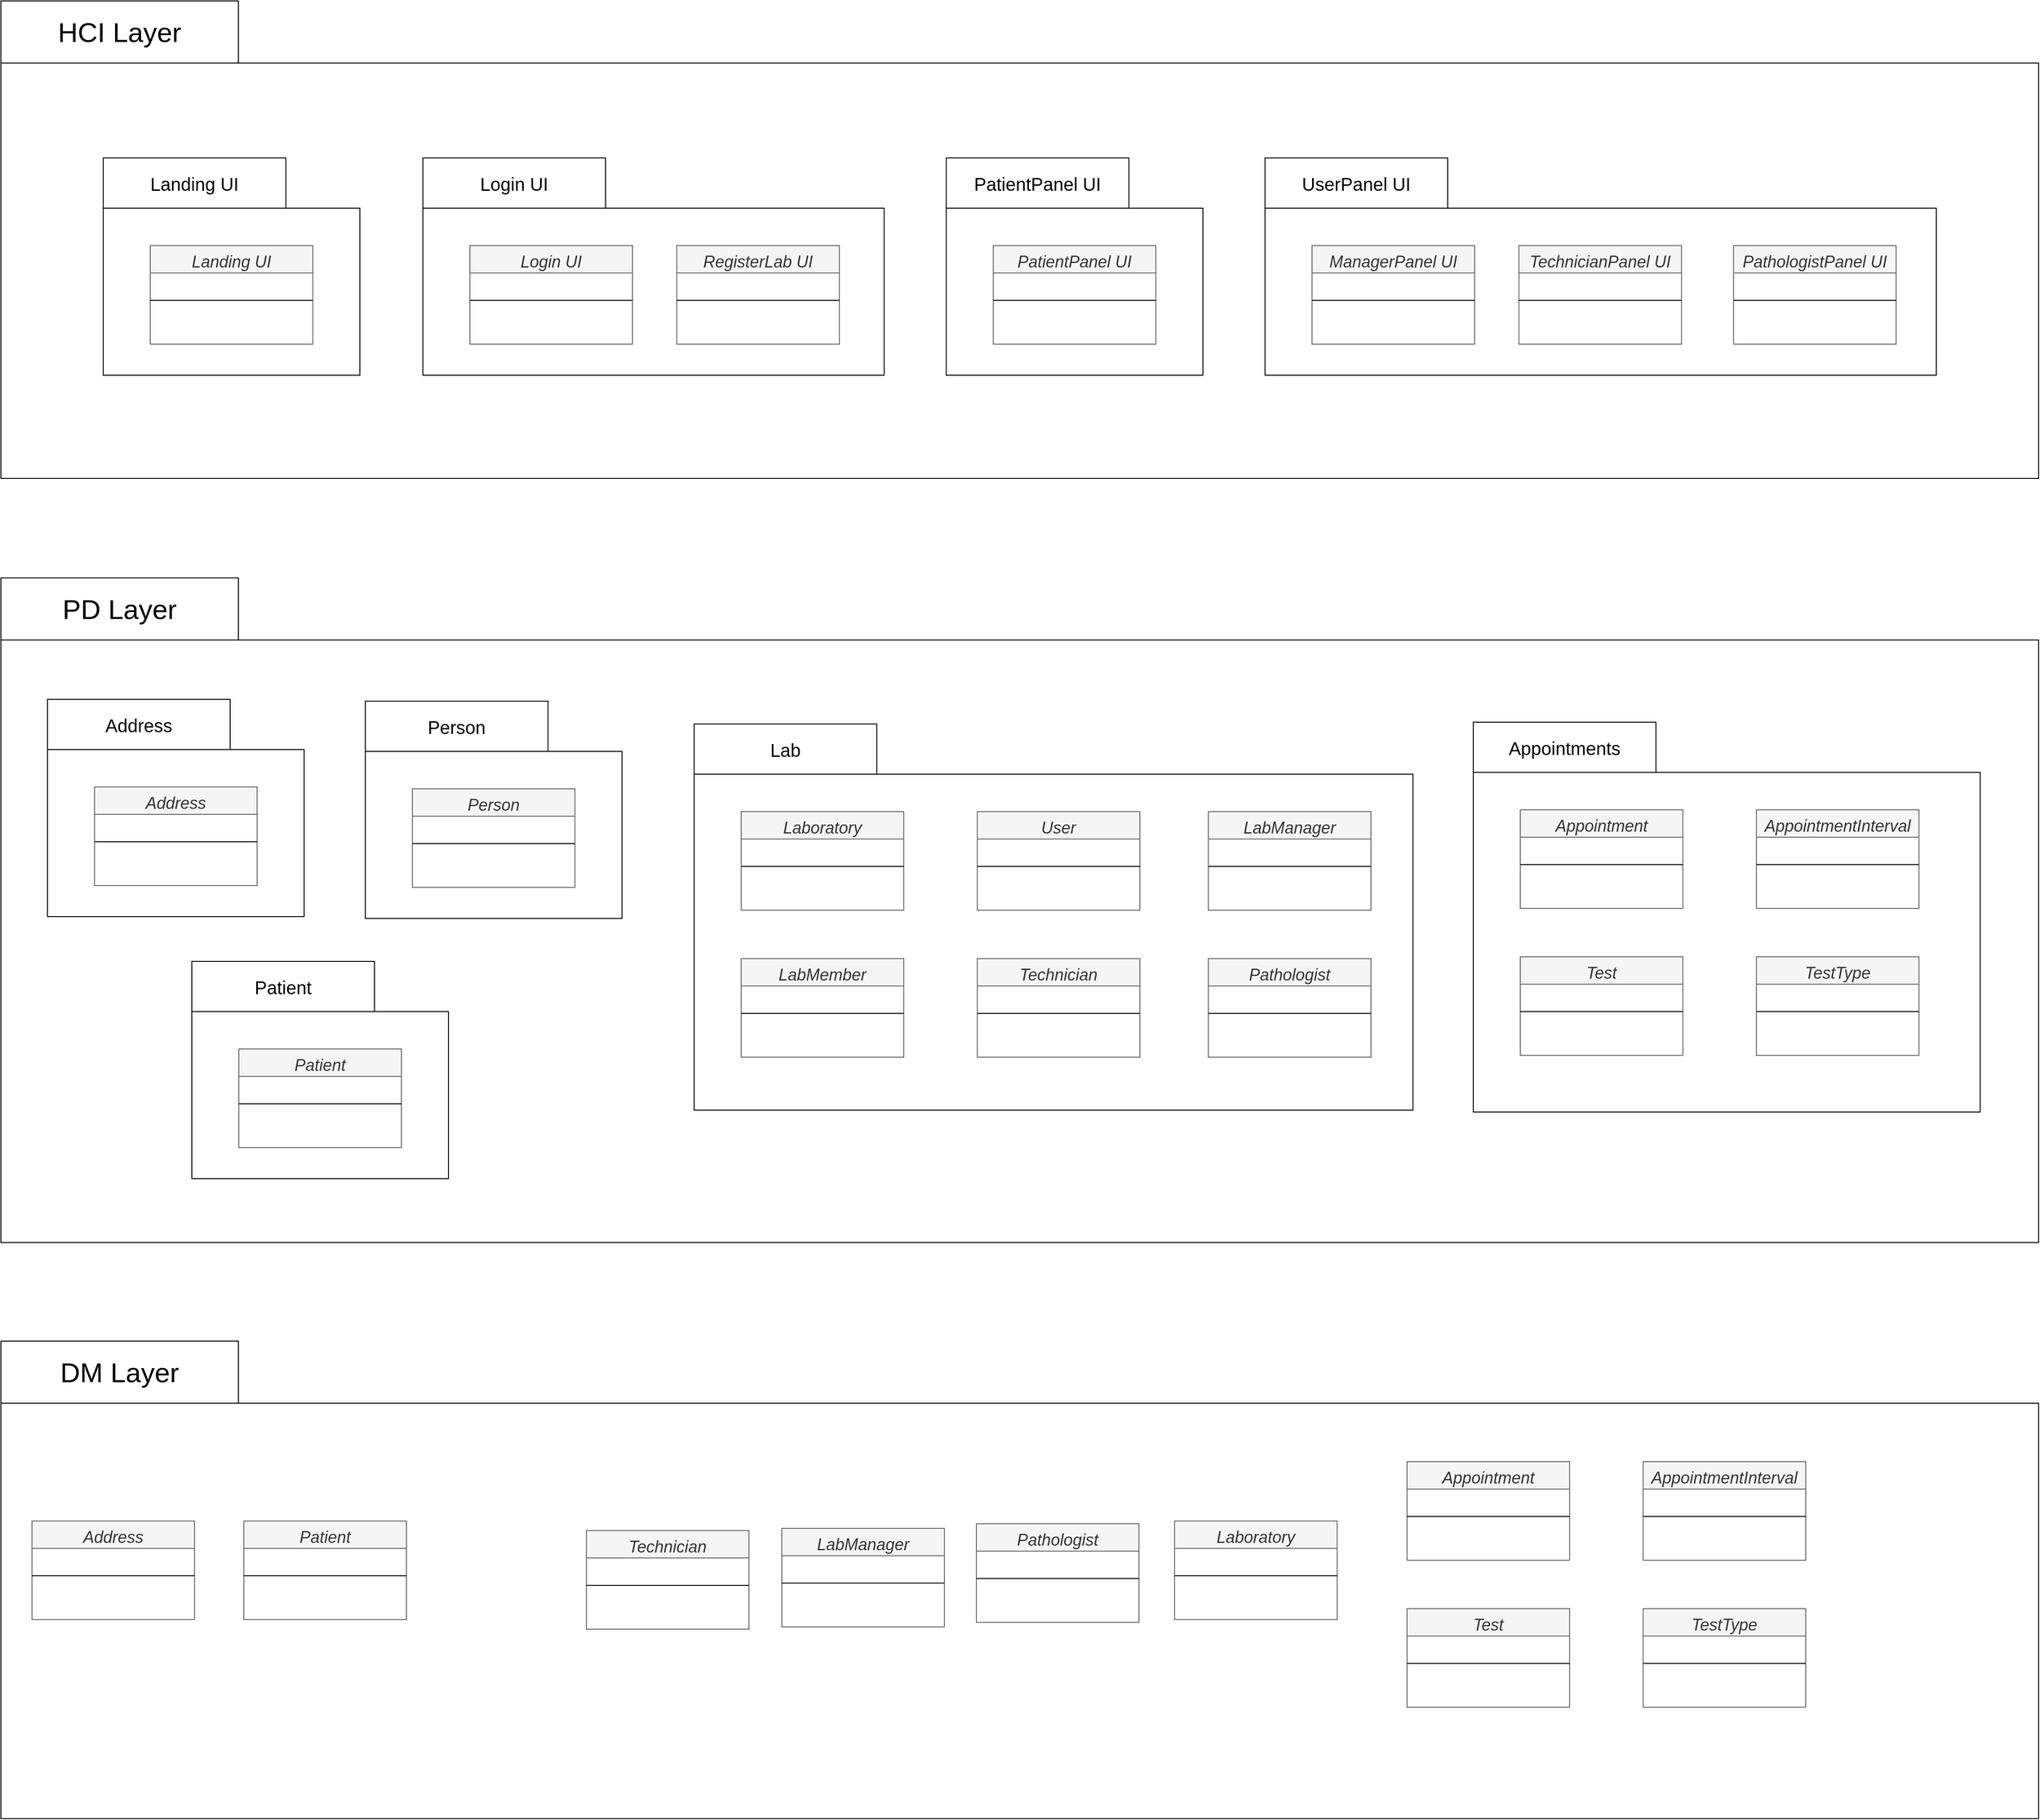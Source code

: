 <mxfile version="23.0.2" type="github">
  <diagram name="Page-1" id="wIH9s7T8dGh4hBO_BiHP">
    <mxGraphModel dx="3285" dy="2078" grid="0" gridSize="10" guides="1" tooltips="1" connect="1" arrows="1" fold="1" page="1" pageScale="1" pageWidth="2500" pageHeight="2200" math="0" shadow="0">
      <root>
        <mxCell id="0" />
        <mxCell id="1" parent="0" />
        <mxCell id="MHrxUZ-h8h2R6Ow2J2WO-1" value="&lt;font style=&quot;font-size: 30px; font-weight: normal;&quot;&gt;HCI Layer&lt;/font&gt;" style="shape=folder;fontStyle=1;tabWidth=260;tabHeight=68;tabPosition=left;html=1;boundedLbl=1;labelInHeader=1;container=1;collapsible=0;recursiveResize=0;whiteSpace=wrap;" vertex="1" parent="1">
          <mxGeometry x="135" y="77" width="2231" height="523" as="geometry" />
        </mxCell>
        <mxCell id="MHrxUZ-h8h2R6Ow2J2WO-7" value="&lt;font style=&quot;font-size: 20px; font-weight: normal;&quot;&gt;Login UI&lt;/font&gt;" style="shape=folder;fontStyle=1;tabWidth=200;tabHeight=55;tabPosition=left;html=1;boundedLbl=1;labelInHeader=1;container=1;collapsible=0;recursiveResize=0;whiteSpace=wrap;" vertex="1" parent="MHrxUZ-h8h2R6Ow2J2WO-1">
          <mxGeometry x="462" y="172" width="505" height="238" as="geometry" />
        </mxCell>
        <mxCell id="MHrxUZ-h8h2R6Ow2J2WO-8" value="Login UI" style="swimlane;fontStyle=2;align=center;verticalAlign=top;childLayout=stackLayout;horizontal=1;startSize=30;horizontalStack=0;resizeParent=1;resizeLast=0;collapsible=1;marginBottom=0;rounded=0;shadow=0;strokeWidth=1;fillColor=#f5f5f5;fontColor=#333333;strokeColor=#666666;fontSize=18;" vertex="1" parent="MHrxUZ-h8h2R6Ow2J2WO-7">
          <mxGeometry x="51.5" y="96" width="178" height="108" as="geometry">
            <mxRectangle x="230" y="140" width="160" height="26" as="alternateBounds" />
          </mxGeometry>
        </mxCell>
        <mxCell id="MHrxUZ-h8h2R6Ow2J2WO-9" value="" style="line;html=1;strokeWidth=1;align=left;verticalAlign=middle;spacingTop=-1;spacingLeft=3;spacingRight=3;rotatable=0;labelPosition=right;points=[];portConstraint=eastwest;" vertex="1" parent="MHrxUZ-h8h2R6Ow2J2WO-8">
          <mxGeometry y="30" width="178" height="60" as="geometry" />
        </mxCell>
        <mxCell id="MHrxUZ-h8h2R6Ow2J2WO-16" value="RegisterLab UI" style="swimlane;fontStyle=2;align=center;verticalAlign=top;childLayout=stackLayout;horizontal=1;startSize=30;horizontalStack=0;resizeParent=1;resizeLast=0;collapsible=1;marginBottom=0;rounded=0;shadow=0;strokeWidth=1;fillColor=#f5f5f5;fontColor=#333333;strokeColor=#666666;fontSize=18;" vertex="1" parent="MHrxUZ-h8h2R6Ow2J2WO-7">
          <mxGeometry x="278" y="96" width="178" height="108" as="geometry">
            <mxRectangle x="230" y="140" width="160" height="26" as="alternateBounds" />
          </mxGeometry>
        </mxCell>
        <mxCell id="MHrxUZ-h8h2R6Ow2J2WO-17" value="" style="line;html=1;strokeWidth=1;align=left;verticalAlign=middle;spacingTop=-1;spacingLeft=3;spacingRight=3;rotatable=0;labelPosition=right;points=[];portConstraint=eastwest;" vertex="1" parent="MHrxUZ-h8h2R6Ow2J2WO-16">
          <mxGeometry y="30" width="178" height="60" as="geometry" />
        </mxCell>
        <mxCell id="MHrxUZ-h8h2R6Ow2J2WO-10" value="&lt;font style=&quot;font-size: 20px; font-weight: normal;&quot;&gt;PatientPanel UI&lt;/font&gt;" style="shape=folder;fontStyle=1;tabWidth=200;tabHeight=55;tabPosition=left;html=1;boundedLbl=1;labelInHeader=1;container=1;collapsible=0;recursiveResize=0;whiteSpace=wrap;" vertex="1" parent="MHrxUZ-h8h2R6Ow2J2WO-1">
          <mxGeometry x="1035" y="172" width="281" height="238" as="geometry" />
        </mxCell>
        <mxCell id="MHrxUZ-h8h2R6Ow2J2WO-11" value="PatientPanel UI" style="swimlane;fontStyle=2;align=center;verticalAlign=top;childLayout=stackLayout;horizontal=1;startSize=30;horizontalStack=0;resizeParent=1;resizeLast=0;collapsible=1;marginBottom=0;rounded=0;shadow=0;strokeWidth=1;fillColor=#f5f5f5;fontColor=#333333;strokeColor=#666666;fontSize=18;" vertex="1" parent="MHrxUZ-h8h2R6Ow2J2WO-10">
          <mxGeometry x="51.5" y="96" width="178" height="108" as="geometry">
            <mxRectangle x="230" y="140" width="160" height="26" as="alternateBounds" />
          </mxGeometry>
        </mxCell>
        <mxCell id="MHrxUZ-h8h2R6Ow2J2WO-12" value="" style="line;html=1;strokeWidth=1;align=left;verticalAlign=middle;spacingTop=-1;spacingLeft=3;spacingRight=3;rotatable=0;labelPosition=right;points=[];portConstraint=eastwest;" vertex="1" parent="MHrxUZ-h8h2R6Ow2J2WO-11">
          <mxGeometry y="30" width="178" height="60" as="geometry" />
        </mxCell>
        <mxCell id="MHrxUZ-h8h2R6Ow2J2WO-13" value="&lt;font style=&quot;font-size: 20px; font-weight: normal;&quot;&gt;Landing UI&lt;/font&gt;" style="shape=folder;fontStyle=1;tabWidth=200;tabHeight=55;tabPosition=left;html=1;boundedLbl=1;labelInHeader=1;container=1;collapsible=0;recursiveResize=0;whiteSpace=wrap;" vertex="1" parent="MHrxUZ-h8h2R6Ow2J2WO-1">
          <mxGeometry x="112" y="172" width="281" height="238" as="geometry" />
        </mxCell>
        <mxCell id="MHrxUZ-h8h2R6Ow2J2WO-14" value="Landing UI" style="swimlane;fontStyle=2;align=center;verticalAlign=top;childLayout=stackLayout;horizontal=1;startSize=30;horizontalStack=0;resizeParent=1;resizeLast=0;collapsible=1;marginBottom=0;rounded=0;shadow=0;strokeWidth=1;fillColor=#f5f5f5;fontColor=#333333;strokeColor=#666666;fontSize=18;" vertex="1" parent="MHrxUZ-h8h2R6Ow2J2WO-13">
          <mxGeometry x="51.5" y="96" width="178" height="108" as="geometry">
            <mxRectangle x="230" y="140" width="160" height="26" as="alternateBounds" />
          </mxGeometry>
        </mxCell>
        <mxCell id="MHrxUZ-h8h2R6Ow2J2WO-15" value="" style="line;html=1;strokeWidth=1;align=left;verticalAlign=middle;spacingTop=-1;spacingLeft=3;spacingRight=3;rotatable=0;labelPosition=right;points=[];portConstraint=eastwest;" vertex="1" parent="MHrxUZ-h8h2R6Ow2J2WO-14">
          <mxGeometry y="30" width="178" height="60" as="geometry" />
        </mxCell>
        <mxCell id="MHrxUZ-h8h2R6Ow2J2WO-18" value="&lt;font style=&quot;font-size: 20px; font-weight: normal;&quot;&gt;UserPanel UI&lt;/font&gt;" style="shape=folder;fontStyle=1;tabWidth=200;tabHeight=55;tabPosition=left;html=1;boundedLbl=1;labelInHeader=1;container=1;collapsible=0;recursiveResize=0;whiteSpace=wrap;" vertex="1" parent="MHrxUZ-h8h2R6Ow2J2WO-1">
          <mxGeometry x="1384" y="172" width="735" height="238" as="geometry" />
        </mxCell>
        <mxCell id="MHrxUZ-h8h2R6Ow2J2WO-19" value="ManagerPanel UI" style="swimlane;fontStyle=2;align=center;verticalAlign=top;childLayout=stackLayout;horizontal=1;startSize=30;horizontalStack=0;resizeParent=1;resizeLast=0;collapsible=1;marginBottom=0;rounded=0;shadow=0;strokeWidth=1;fillColor=#f5f5f5;fontColor=#333333;strokeColor=#666666;fontSize=18;" vertex="1" parent="MHrxUZ-h8h2R6Ow2J2WO-18">
          <mxGeometry x="51.5" y="96" width="178" height="108" as="geometry">
            <mxRectangle x="230" y="140" width="160" height="26" as="alternateBounds" />
          </mxGeometry>
        </mxCell>
        <mxCell id="MHrxUZ-h8h2R6Ow2J2WO-20" value="" style="line;html=1;strokeWidth=1;align=left;verticalAlign=middle;spacingTop=-1;spacingLeft=3;spacingRight=3;rotatable=0;labelPosition=right;points=[];portConstraint=eastwest;" vertex="1" parent="MHrxUZ-h8h2R6Ow2J2WO-19">
          <mxGeometry y="30" width="178" height="60" as="geometry" />
        </mxCell>
        <mxCell id="MHrxUZ-h8h2R6Ow2J2WO-21" value="TechnicianPanel UI" style="swimlane;fontStyle=2;align=center;verticalAlign=top;childLayout=stackLayout;horizontal=1;startSize=30;horizontalStack=0;resizeParent=1;resizeLast=0;collapsible=1;marginBottom=0;rounded=0;shadow=0;strokeWidth=1;fillColor=#f5f5f5;fontColor=#333333;strokeColor=#666666;fontSize=18;" vertex="1" parent="MHrxUZ-h8h2R6Ow2J2WO-18">
          <mxGeometry x="278" y="96" width="178" height="108" as="geometry">
            <mxRectangle x="230" y="140" width="160" height="26" as="alternateBounds" />
          </mxGeometry>
        </mxCell>
        <mxCell id="MHrxUZ-h8h2R6Ow2J2WO-22" value="" style="line;html=1;strokeWidth=1;align=left;verticalAlign=middle;spacingTop=-1;spacingLeft=3;spacingRight=3;rotatable=0;labelPosition=right;points=[];portConstraint=eastwest;" vertex="1" parent="MHrxUZ-h8h2R6Ow2J2WO-21">
          <mxGeometry y="30" width="178" height="60" as="geometry" />
        </mxCell>
        <mxCell id="MHrxUZ-h8h2R6Ow2J2WO-23" value="PathologistPanel UI" style="swimlane;fontStyle=2;align=center;verticalAlign=top;childLayout=stackLayout;horizontal=1;startSize=30;horizontalStack=0;resizeParent=1;resizeLast=0;collapsible=1;marginBottom=0;rounded=0;shadow=0;strokeWidth=1;fillColor=#f5f5f5;fontColor=#333333;strokeColor=#666666;fontSize=18;" vertex="1" parent="MHrxUZ-h8h2R6Ow2J2WO-18">
          <mxGeometry x="513" y="96" width="178" height="108" as="geometry">
            <mxRectangle x="230" y="140" width="160" height="26" as="alternateBounds" />
          </mxGeometry>
        </mxCell>
        <mxCell id="MHrxUZ-h8h2R6Ow2J2WO-24" value="" style="line;html=1;strokeWidth=1;align=left;verticalAlign=middle;spacingTop=-1;spacingLeft=3;spacingRight=3;rotatable=0;labelPosition=right;points=[];portConstraint=eastwest;" vertex="1" parent="MHrxUZ-h8h2R6Ow2J2WO-23">
          <mxGeometry y="30" width="178" height="60" as="geometry" />
        </mxCell>
        <mxCell id="BsBTpEDuHhooEc4nyUK5-25" value="&lt;font style=&quot;font-size: 30px; font-weight: normal;&quot;&gt;PD Layer&lt;/font&gt;" style="shape=folder;fontStyle=1;tabWidth=260;tabHeight=68;tabPosition=left;html=1;boundedLbl=1;labelInHeader=1;container=1;collapsible=0;recursiveResize=0;whiteSpace=wrap;" vertex="1" parent="1">
          <mxGeometry x="135" y="709" width="2231" height="728" as="geometry" />
        </mxCell>
        <mxCell id="BsBTpEDuHhooEc4nyUK5-31" value="&lt;font style=&quot;font-size: 20px; font-weight: normal;&quot;&gt;Patient&lt;/font&gt;" style="shape=folder;fontStyle=1;tabWidth=200;tabHeight=55;tabPosition=left;html=1;boundedLbl=1;labelInHeader=1;container=1;collapsible=0;recursiveResize=0;whiteSpace=wrap;" vertex="1" parent="BsBTpEDuHhooEc4nyUK5-25">
          <mxGeometry x="209" y="420" width="281" height="238" as="geometry" />
        </mxCell>
        <mxCell id="BsBTpEDuHhooEc4nyUK5-32" value="Patient" style="swimlane;fontStyle=2;align=center;verticalAlign=top;childLayout=stackLayout;horizontal=1;startSize=30;horizontalStack=0;resizeParent=1;resizeLast=0;collapsible=1;marginBottom=0;rounded=0;shadow=0;strokeWidth=1;fillColor=#f5f5f5;fontColor=#333333;strokeColor=#666666;fontSize=18;" vertex="1" parent="BsBTpEDuHhooEc4nyUK5-31">
          <mxGeometry x="51.5" y="96" width="178" height="108" as="geometry">
            <mxRectangle x="230" y="140" width="160" height="26" as="alternateBounds" />
          </mxGeometry>
        </mxCell>
        <mxCell id="BsBTpEDuHhooEc4nyUK5-33" value="" style="line;html=1;strokeWidth=1;align=left;verticalAlign=middle;spacingTop=-1;spacingLeft=3;spacingRight=3;rotatable=0;labelPosition=right;points=[];portConstraint=eastwest;" vertex="1" parent="BsBTpEDuHhooEc4nyUK5-32">
          <mxGeometry y="30" width="178" height="60" as="geometry" />
        </mxCell>
        <mxCell id="BsBTpEDuHhooEc4nyUK5-34" value="&lt;font style=&quot;font-size: 20px; font-weight: normal;&quot;&gt;Address&lt;/font&gt;" style="shape=folder;fontStyle=1;tabWidth=200;tabHeight=55;tabPosition=left;html=1;boundedLbl=1;labelInHeader=1;container=1;collapsible=0;recursiveResize=0;whiteSpace=wrap;" vertex="1" parent="BsBTpEDuHhooEc4nyUK5-25">
          <mxGeometry x="51" y="133" width="281" height="238" as="geometry" />
        </mxCell>
        <mxCell id="BsBTpEDuHhooEc4nyUK5-35" value="Address" style="swimlane;fontStyle=2;align=center;verticalAlign=top;childLayout=stackLayout;horizontal=1;startSize=30;horizontalStack=0;resizeParent=1;resizeLast=0;collapsible=1;marginBottom=0;rounded=0;shadow=0;strokeWidth=1;fillColor=#f5f5f5;fontColor=#333333;strokeColor=#666666;fontSize=18;" vertex="1" parent="BsBTpEDuHhooEc4nyUK5-34">
          <mxGeometry x="51.5" y="96" width="178" height="108" as="geometry">
            <mxRectangle x="230" y="140" width="160" height="26" as="alternateBounds" />
          </mxGeometry>
        </mxCell>
        <mxCell id="BsBTpEDuHhooEc4nyUK5-36" value="" style="line;html=1;strokeWidth=1;align=left;verticalAlign=middle;spacingTop=-1;spacingLeft=3;spacingRight=3;rotatable=0;labelPosition=right;points=[];portConstraint=eastwest;" vertex="1" parent="BsBTpEDuHhooEc4nyUK5-35">
          <mxGeometry y="30" width="178" height="60" as="geometry" />
        </mxCell>
        <mxCell id="BsBTpEDuHhooEc4nyUK5-37" value="&lt;font style=&quot;font-size: 20px; font-weight: normal;&quot;&gt;Appointments&lt;/font&gt;" style="shape=folder;fontStyle=1;tabWidth=200;tabHeight=55;tabPosition=left;html=1;boundedLbl=1;labelInHeader=1;container=1;collapsible=0;recursiveResize=0;whiteSpace=wrap;" vertex="1" parent="BsBTpEDuHhooEc4nyUK5-25">
          <mxGeometry x="1612" y="158" width="555" height="427" as="geometry" />
        </mxCell>
        <mxCell id="BsBTpEDuHhooEc4nyUK5-38" value="Appointment" style="swimlane;fontStyle=2;align=center;verticalAlign=top;childLayout=stackLayout;horizontal=1;startSize=30;horizontalStack=0;resizeParent=1;resizeLast=0;collapsible=1;marginBottom=0;rounded=0;shadow=0;strokeWidth=1;fillColor=#f5f5f5;fontColor=#333333;strokeColor=#666666;fontSize=18;" vertex="1" parent="BsBTpEDuHhooEc4nyUK5-37">
          <mxGeometry x="51.5" y="96" width="178" height="108" as="geometry">
            <mxRectangle x="230" y="140" width="160" height="26" as="alternateBounds" />
          </mxGeometry>
        </mxCell>
        <mxCell id="BsBTpEDuHhooEc4nyUK5-39" value="" style="line;html=1;strokeWidth=1;align=left;verticalAlign=middle;spacingTop=-1;spacingLeft=3;spacingRight=3;rotatable=0;labelPosition=right;points=[];portConstraint=eastwest;" vertex="1" parent="BsBTpEDuHhooEc4nyUK5-38">
          <mxGeometry y="30" width="178" height="60" as="geometry" />
        </mxCell>
        <mxCell id="BsBTpEDuHhooEc4nyUK5-40" value="AppointmentInterval" style="swimlane;fontStyle=2;align=center;verticalAlign=top;childLayout=stackLayout;horizontal=1;startSize=30;horizontalStack=0;resizeParent=1;resizeLast=0;collapsible=1;marginBottom=0;rounded=0;shadow=0;strokeWidth=1;fillColor=#f5f5f5;fontColor=#333333;strokeColor=#666666;fontSize=18;" vertex="1" parent="BsBTpEDuHhooEc4nyUK5-37">
          <mxGeometry x="310" y="96" width="178" height="108" as="geometry">
            <mxRectangle x="230" y="140" width="160" height="26" as="alternateBounds" />
          </mxGeometry>
        </mxCell>
        <mxCell id="BsBTpEDuHhooEc4nyUK5-41" value="" style="line;html=1;strokeWidth=1;align=left;verticalAlign=middle;spacingTop=-1;spacingLeft=3;spacingRight=3;rotatable=0;labelPosition=right;points=[];portConstraint=eastwest;" vertex="1" parent="BsBTpEDuHhooEc4nyUK5-40">
          <mxGeometry y="30" width="178" height="60" as="geometry" />
        </mxCell>
        <mxCell id="BsBTpEDuHhooEc4nyUK5-48" value="Test" style="swimlane;fontStyle=2;align=center;verticalAlign=top;childLayout=stackLayout;horizontal=1;startSize=30;horizontalStack=0;resizeParent=1;resizeLast=0;collapsible=1;marginBottom=0;rounded=0;shadow=0;strokeWidth=1;fillColor=#f5f5f5;fontColor=#333333;strokeColor=#666666;fontSize=18;" vertex="1" parent="BsBTpEDuHhooEc4nyUK5-37">
          <mxGeometry x="51.5" y="257" width="178" height="108" as="geometry">
            <mxRectangle x="230" y="140" width="160" height="26" as="alternateBounds" />
          </mxGeometry>
        </mxCell>
        <mxCell id="BsBTpEDuHhooEc4nyUK5-49" value="" style="line;html=1;strokeWidth=1;align=left;verticalAlign=middle;spacingTop=-1;spacingLeft=3;spacingRight=3;rotatable=0;labelPosition=right;points=[];portConstraint=eastwest;" vertex="1" parent="BsBTpEDuHhooEc4nyUK5-48">
          <mxGeometry y="30" width="178" height="60" as="geometry" />
        </mxCell>
        <mxCell id="BsBTpEDuHhooEc4nyUK5-50" value="TestType" style="swimlane;fontStyle=2;align=center;verticalAlign=top;childLayout=stackLayout;horizontal=1;startSize=30;horizontalStack=0;resizeParent=1;resizeLast=0;collapsible=1;marginBottom=0;rounded=0;shadow=0;strokeWidth=1;fillColor=#f5f5f5;fontColor=#333333;strokeColor=#666666;fontSize=18;" vertex="1" parent="BsBTpEDuHhooEc4nyUK5-37">
          <mxGeometry x="310" y="257" width="178" height="108" as="geometry">
            <mxRectangle x="230" y="140" width="160" height="26" as="alternateBounds" />
          </mxGeometry>
        </mxCell>
        <mxCell id="BsBTpEDuHhooEc4nyUK5-51" value="" style="line;html=1;strokeWidth=1;align=left;verticalAlign=middle;spacingTop=-1;spacingLeft=3;spacingRight=3;rotatable=0;labelPosition=right;points=[];portConstraint=eastwest;" vertex="1" parent="BsBTpEDuHhooEc4nyUK5-50">
          <mxGeometry y="30" width="178" height="60" as="geometry" />
        </mxCell>
        <mxCell id="BsBTpEDuHhooEc4nyUK5-52" value="&lt;font style=&quot;font-size: 20px; font-weight: normal;&quot;&gt;Person&lt;/font&gt;" style="shape=folder;fontStyle=1;tabWidth=200;tabHeight=55;tabPosition=left;html=1;boundedLbl=1;labelInHeader=1;container=1;collapsible=0;recursiveResize=0;whiteSpace=wrap;" vertex="1" parent="BsBTpEDuHhooEc4nyUK5-25">
          <mxGeometry x="399" y="135" width="281" height="238" as="geometry" />
        </mxCell>
        <mxCell id="BsBTpEDuHhooEc4nyUK5-53" value="Person" style="swimlane;fontStyle=2;align=center;verticalAlign=top;childLayout=stackLayout;horizontal=1;startSize=30;horizontalStack=0;resizeParent=1;resizeLast=0;collapsible=1;marginBottom=0;rounded=0;shadow=0;strokeWidth=1;fillColor=#f5f5f5;fontColor=#333333;strokeColor=#666666;fontSize=18;" vertex="1" parent="BsBTpEDuHhooEc4nyUK5-52">
          <mxGeometry x="51.5" y="96" width="178" height="108" as="geometry">
            <mxRectangle x="230" y="140" width="160" height="26" as="alternateBounds" />
          </mxGeometry>
        </mxCell>
        <mxCell id="BsBTpEDuHhooEc4nyUK5-54" value="" style="line;html=1;strokeWidth=1;align=left;verticalAlign=middle;spacingTop=-1;spacingLeft=3;spacingRight=3;rotatable=0;labelPosition=right;points=[];portConstraint=eastwest;" vertex="1" parent="BsBTpEDuHhooEc4nyUK5-53">
          <mxGeometry y="30" width="178" height="60" as="geometry" />
        </mxCell>
        <mxCell id="BsBTpEDuHhooEc4nyUK5-55" value="&lt;font style=&quot;font-size: 20px; font-weight: normal;&quot;&gt;Lab&lt;/font&gt;" style="shape=folder;fontStyle=1;tabWidth=200;tabHeight=55;tabPosition=left;html=1;boundedLbl=1;labelInHeader=1;container=1;collapsible=0;recursiveResize=0;whiteSpace=wrap;" vertex="1" parent="BsBTpEDuHhooEc4nyUK5-25">
          <mxGeometry x="759" y="160" width="787" height="423" as="geometry" />
        </mxCell>
        <mxCell id="BsBTpEDuHhooEc4nyUK5-56" value="Laboratory" style="swimlane;fontStyle=2;align=center;verticalAlign=top;childLayout=stackLayout;horizontal=1;startSize=30;horizontalStack=0;resizeParent=1;resizeLast=0;collapsible=1;marginBottom=0;rounded=0;shadow=0;strokeWidth=1;fillColor=#f5f5f5;fontColor=#333333;strokeColor=#666666;fontSize=18;" vertex="1" parent="BsBTpEDuHhooEc4nyUK5-55">
          <mxGeometry x="51.5" y="96" width="178" height="108" as="geometry">
            <mxRectangle x="230" y="140" width="160" height="26" as="alternateBounds" />
          </mxGeometry>
        </mxCell>
        <mxCell id="BsBTpEDuHhooEc4nyUK5-57" value="" style="line;html=1;strokeWidth=1;align=left;verticalAlign=middle;spacingTop=-1;spacingLeft=3;spacingRight=3;rotatable=0;labelPosition=right;points=[];portConstraint=eastwest;" vertex="1" parent="BsBTpEDuHhooEc4nyUK5-56">
          <mxGeometry y="30" width="178" height="60" as="geometry" />
        </mxCell>
        <mxCell id="BsBTpEDuHhooEc4nyUK5-58" value="User" style="swimlane;fontStyle=2;align=center;verticalAlign=top;childLayout=stackLayout;horizontal=1;startSize=30;horizontalStack=0;resizeParent=1;resizeLast=0;collapsible=1;marginBottom=0;rounded=0;shadow=0;strokeWidth=1;fillColor=#f5f5f5;fontColor=#333333;strokeColor=#666666;fontSize=18;" vertex="1" parent="BsBTpEDuHhooEc4nyUK5-55">
          <mxGeometry x="310" y="96" width="178" height="108" as="geometry">
            <mxRectangle x="230" y="140" width="160" height="26" as="alternateBounds" />
          </mxGeometry>
        </mxCell>
        <mxCell id="BsBTpEDuHhooEc4nyUK5-59" value="" style="line;html=1;strokeWidth=1;align=left;verticalAlign=middle;spacingTop=-1;spacingLeft=3;spacingRight=3;rotatable=0;labelPosition=right;points=[];portConstraint=eastwest;" vertex="1" parent="BsBTpEDuHhooEc4nyUK5-58">
          <mxGeometry y="30" width="178" height="60" as="geometry" />
        </mxCell>
        <mxCell id="BsBTpEDuHhooEc4nyUK5-60" value="LabMember" style="swimlane;fontStyle=2;align=center;verticalAlign=top;childLayout=stackLayout;horizontal=1;startSize=30;horizontalStack=0;resizeParent=1;resizeLast=0;collapsible=1;marginBottom=0;rounded=0;shadow=0;strokeWidth=1;fillColor=#f5f5f5;fontColor=#333333;strokeColor=#666666;fontSize=18;" vertex="1" parent="BsBTpEDuHhooEc4nyUK5-55">
          <mxGeometry x="51.5" y="257" width="178" height="108" as="geometry">
            <mxRectangle x="230" y="140" width="160" height="26" as="alternateBounds" />
          </mxGeometry>
        </mxCell>
        <mxCell id="BsBTpEDuHhooEc4nyUK5-61" value="" style="line;html=1;strokeWidth=1;align=left;verticalAlign=middle;spacingTop=-1;spacingLeft=3;spacingRight=3;rotatable=0;labelPosition=right;points=[];portConstraint=eastwest;" vertex="1" parent="BsBTpEDuHhooEc4nyUK5-60">
          <mxGeometry y="30" width="178" height="60" as="geometry" />
        </mxCell>
        <mxCell id="BsBTpEDuHhooEc4nyUK5-62" value="Technician" style="swimlane;fontStyle=2;align=center;verticalAlign=top;childLayout=stackLayout;horizontal=1;startSize=30;horizontalStack=0;resizeParent=1;resizeLast=0;collapsible=1;marginBottom=0;rounded=0;shadow=0;strokeWidth=1;fillColor=#f5f5f5;fontColor=#333333;strokeColor=#666666;fontSize=18;" vertex="1" parent="BsBTpEDuHhooEc4nyUK5-55">
          <mxGeometry x="310" y="257" width="178" height="108" as="geometry">
            <mxRectangle x="230" y="140" width="160" height="26" as="alternateBounds" />
          </mxGeometry>
        </mxCell>
        <mxCell id="BsBTpEDuHhooEc4nyUK5-63" value="" style="line;html=1;strokeWidth=1;align=left;verticalAlign=middle;spacingTop=-1;spacingLeft=3;spacingRight=3;rotatable=0;labelPosition=right;points=[];portConstraint=eastwest;" vertex="1" parent="BsBTpEDuHhooEc4nyUK5-62">
          <mxGeometry y="30" width="178" height="60" as="geometry" />
        </mxCell>
        <mxCell id="BsBTpEDuHhooEc4nyUK5-64" value="LabManager" style="swimlane;fontStyle=2;align=center;verticalAlign=top;childLayout=stackLayout;horizontal=1;startSize=30;horizontalStack=0;resizeParent=1;resizeLast=0;collapsible=1;marginBottom=0;rounded=0;shadow=0;strokeWidth=1;fillColor=#f5f5f5;fontColor=#333333;strokeColor=#666666;fontSize=18;" vertex="1" parent="BsBTpEDuHhooEc4nyUK5-55">
          <mxGeometry x="563" y="96" width="178" height="108" as="geometry">
            <mxRectangle x="230" y="140" width="160" height="26" as="alternateBounds" />
          </mxGeometry>
        </mxCell>
        <mxCell id="BsBTpEDuHhooEc4nyUK5-65" value="" style="line;html=1;strokeWidth=1;align=left;verticalAlign=middle;spacingTop=-1;spacingLeft=3;spacingRight=3;rotatable=0;labelPosition=right;points=[];portConstraint=eastwest;" vertex="1" parent="BsBTpEDuHhooEc4nyUK5-64">
          <mxGeometry y="30" width="178" height="60" as="geometry" />
        </mxCell>
        <mxCell id="BsBTpEDuHhooEc4nyUK5-66" value="Pathologist" style="swimlane;fontStyle=2;align=center;verticalAlign=top;childLayout=stackLayout;horizontal=1;startSize=30;horizontalStack=0;resizeParent=1;resizeLast=0;collapsible=1;marginBottom=0;rounded=0;shadow=0;strokeWidth=1;fillColor=#f5f5f5;fontColor=#333333;strokeColor=#666666;fontSize=18;" vertex="1" parent="BsBTpEDuHhooEc4nyUK5-55">
          <mxGeometry x="563" y="257" width="178" height="108" as="geometry">
            <mxRectangle x="230" y="140" width="160" height="26" as="alternateBounds" />
          </mxGeometry>
        </mxCell>
        <mxCell id="BsBTpEDuHhooEc4nyUK5-67" value="" style="line;html=1;strokeWidth=1;align=left;verticalAlign=middle;spacingTop=-1;spacingLeft=3;spacingRight=3;rotatable=0;labelPosition=right;points=[];portConstraint=eastwest;" vertex="1" parent="BsBTpEDuHhooEc4nyUK5-66">
          <mxGeometry y="30" width="178" height="60" as="geometry" />
        </mxCell>
        <mxCell id="AqmRdgTgPigFePDHz0Uh-1" value="&lt;font style=&quot;font-size: 30px; font-weight: normal;&quot;&gt;DM Layer&lt;/font&gt;" style="shape=folder;fontStyle=1;tabWidth=260;tabHeight=68;tabPosition=left;html=1;boundedLbl=1;labelInHeader=1;container=1;collapsible=0;recursiveResize=0;whiteSpace=wrap;" vertex="1" parent="1">
          <mxGeometry x="135" y="1545" width="2231" height="523" as="geometry" />
        </mxCell>
        <mxCell id="v_ib7AoCrN3aufJ-A9O3-29" value="Appointment" style="swimlane;fontStyle=2;align=center;verticalAlign=top;childLayout=stackLayout;horizontal=1;startSize=30;horizontalStack=0;resizeParent=1;resizeLast=0;collapsible=1;marginBottom=0;rounded=0;shadow=0;strokeWidth=1;fillColor=#f5f5f5;fontColor=#333333;strokeColor=#666666;fontSize=18;" vertex="1" parent="AqmRdgTgPigFePDHz0Uh-1">
          <mxGeometry x="1539.5" y="132" width="178" height="108" as="geometry">
            <mxRectangle x="230" y="140" width="160" height="26" as="alternateBounds" />
          </mxGeometry>
        </mxCell>
        <mxCell id="v_ib7AoCrN3aufJ-A9O3-30" value="" style="line;html=1;strokeWidth=1;align=left;verticalAlign=middle;spacingTop=-1;spacingLeft=3;spacingRight=3;rotatable=0;labelPosition=right;points=[];portConstraint=eastwest;" vertex="1" parent="v_ib7AoCrN3aufJ-A9O3-29">
          <mxGeometry y="30" width="178" height="60" as="geometry" />
        </mxCell>
        <mxCell id="v_ib7AoCrN3aufJ-A9O3-31" value="AppointmentInterval" style="swimlane;fontStyle=2;align=center;verticalAlign=top;childLayout=stackLayout;horizontal=1;startSize=30;horizontalStack=0;resizeParent=1;resizeLast=0;collapsible=1;marginBottom=0;rounded=0;shadow=0;strokeWidth=1;fillColor=#f5f5f5;fontColor=#333333;strokeColor=#666666;fontSize=18;" vertex="1" parent="AqmRdgTgPigFePDHz0Uh-1">
          <mxGeometry x="1798" y="132" width="178" height="108" as="geometry">
            <mxRectangle x="230" y="140" width="160" height="26" as="alternateBounds" />
          </mxGeometry>
        </mxCell>
        <mxCell id="v_ib7AoCrN3aufJ-A9O3-32" value="" style="line;html=1;strokeWidth=1;align=left;verticalAlign=middle;spacingTop=-1;spacingLeft=3;spacingRight=3;rotatable=0;labelPosition=right;points=[];portConstraint=eastwest;" vertex="1" parent="v_ib7AoCrN3aufJ-A9O3-31">
          <mxGeometry y="30" width="178" height="60" as="geometry" />
        </mxCell>
        <mxCell id="v_ib7AoCrN3aufJ-A9O3-33" value="Test" style="swimlane;fontStyle=2;align=center;verticalAlign=top;childLayout=stackLayout;horizontal=1;startSize=30;horizontalStack=0;resizeParent=1;resizeLast=0;collapsible=1;marginBottom=0;rounded=0;shadow=0;strokeWidth=1;fillColor=#f5f5f5;fontColor=#333333;strokeColor=#666666;fontSize=18;" vertex="1" parent="AqmRdgTgPigFePDHz0Uh-1">
          <mxGeometry x="1539.5" y="293" width="178" height="108" as="geometry">
            <mxRectangle x="230" y="140" width="160" height="26" as="alternateBounds" />
          </mxGeometry>
        </mxCell>
        <mxCell id="v_ib7AoCrN3aufJ-A9O3-34" value="" style="line;html=1;strokeWidth=1;align=left;verticalAlign=middle;spacingTop=-1;spacingLeft=3;spacingRight=3;rotatable=0;labelPosition=right;points=[];portConstraint=eastwest;" vertex="1" parent="v_ib7AoCrN3aufJ-A9O3-33">
          <mxGeometry y="30" width="178" height="60" as="geometry" />
        </mxCell>
        <mxCell id="v_ib7AoCrN3aufJ-A9O3-35" value="TestType" style="swimlane;fontStyle=2;align=center;verticalAlign=top;childLayout=stackLayout;horizontal=1;startSize=30;horizontalStack=0;resizeParent=1;resizeLast=0;collapsible=1;marginBottom=0;rounded=0;shadow=0;strokeWidth=1;fillColor=#f5f5f5;fontColor=#333333;strokeColor=#666666;fontSize=18;" vertex="1" parent="AqmRdgTgPigFePDHz0Uh-1">
          <mxGeometry x="1798" y="293" width="178" height="108" as="geometry">
            <mxRectangle x="230" y="140" width="160" height="26" as="alternateBounds" />
          </mxGeometry>
        </mxCell>
        <mxCell id="v_ib7AoCrN3aufJ-A9O3-36" value="" style="line;html=1;strokeWidth=1;align=left;verticalAlign=middle;spacingTop=-1;spacingLeft=3;spacingRight=3;rotatable=0;labelPosition=right;points=[];portConstraint=eastwest;" vertex="1" parent="v_ib7AoCrN3aufJ-A9O3-35">
          <mxGeometry y="30" width="178" height="60" as="geometry" />
        </mxCell>
        <mxCell id="v_ib7AoCrN3aufJ-A9O3-37" value="Laboratory" style="swimlane;fontStyle=2;align=center;verticalAlign=top;childLayout=stackLayout;horizontal=1;startSize=30;horizontalStack=0;resizeParent=1;resizeLast=0;collapsible=1;marginBottom=0;rounded=0;shadow=0;strokeWidth=1;fillColor=#f5f5f5;fontColor=#333333;strokeColor=#666666;fontSize=18;" vertex="1" parent="AqmRdgTgPigFePDHz0Uh-1">
          <mxGeometry x="1285" y="197" width="178" height="108" as="geometry">
            <mxRectangle x="230" y="140" width="160" height="26" as="alternateBounds" />
          </mxGeometry>
        </mxCell>
        <mxCell id="v_ib7AoCrN3aufJ-A9O3-38" value="" style="line;html=1;strokeWidth=1;align=left;verticalAlign=middle;spacingTop=-1;spacingLeft=3;spacingRight=3;rotatable=0;labelPosition=right;points=[];portConstraint=eastwest;" vertex="1" parent="v_ib7AoCrN3aufJ-A9O3-37">
          <mxGeometry y="30" width="178" height="60" as="geometry" />
        </mxCell>
        <mxCell id="v_ib7AoCrN3aufJ-A9O3-39" value="Technician" style="swimlane;fontStyle=2;align=center;verticalAlign=top;childLayout=stackLayout;horizontal=1;startSize=30;horizontalStack=0;resizeParent=1;resizeLast=0;collapsible=1;marginBottom=0;rounded=0;shadow=0;strokeWidth=1;fillColor=#f5f5f5;fontColor=#333333;strokeColor=#666666;fontSize=18;" vertex="1" parent="AqmRdgTgPigFePDHz0Uh-1">
          <mxGeometry x="641" y="207.5" width="178" height="108" as="geometry">
            <mxRectangle x="230" y="140" width="160" height="26" as="alternateBounds" />
          </mxGeometry>
        </mxCell>
        <mxCell id="v_ib7AoCrN3aufJ-A9O3-40" value="" style="line;html=1;strokeWidth=1;align=left;verticalAlign=middle;spacingTop=-1;spacingLeft=3;spacingRight=3;rotatable=0;labelPosition=right;points=[];portConstraint=eastwest;" vertex="1" parent="v_ib7AoCrN3aufJ-A9O3-39">
          <mxGeometry y="30" width="178" height="60" as="geometry" />
        </mxCell>
        <mxCell id="v_ib7AoCrN3aufJ-A9O3-41" value="LabManager" style="swimlane;fontStyle=2;align=center;verticalAlign=top;childLayout=stackLayout;horizontal=1;startSize=30;horizontalStack=0;resizeParent=1;resizeLast=0;collapsible=1;marginBottom=0;rounded=0;shadow=0;strokeWidth=1;fillColor=#f5f5f5;fontColor=#333333;strokeColor=#666666;fontSize=18;" vertex="1" parent="AqmRdgTgPigFePDHz0Uh-1">
          <mxGeometry x="855" y="205" width="178" height="108" as="geometry">
            <mxRectangle x="230" y="140" width="160" height="26" as="alternateBounds" />
          </mxGeometry>
        </mxCell>
        <mxCell id="v_ib7AoCrN3aufJ-A9O3-42" value="" style="line;html=1;strokeWidth=1;align=left;verticalAlign=middle;spacingTop=-1;spacingLeft=3;spacingRight=3;rotatable=0;labelPosition=right;points=[];portConstraint=eastwest;" vertex="1" parent="v_ib7AoCrN3aufJ-A9O3-41">
          <mxGeometry y="30" width="178" height="60" as="geometry" />
        </mxCell>
        <mxCell id="v_ib7AoCrN3aufJ-A9O3-43" value="Pathologist" style="swimlane;fontStyle=2;align=center;verticalAlign=top;childLayout=stackLayout;horizontal=1;startSize=30;horizontalStack=0;resizeParent=1;resizeLast=0;collapsible=1;marginBottom=0;rounded=0;shadow=0;strokeWidth=1;fillColor=#f5f5f5;fontColor=#333333;strokeColor=#666666;fontSize=18;" vertex="1" parent="AqmRdgTgPigFePDHz0Uh-1">
          <mxGeometry x="1068" y="200" width="178" height="108" as="geometry">
            <mxRectangle x="230" y="140" width="160" height="26" as="alternateBounds" />
          </mxGeometry>
        </mxCell>
        <mxCell id="v_ib7AoCrN3aufJ-A9O3-44" value="" style="line;html=1;strokeWidth=1;align=left;verticalAlign=middle;spacingTop=-1;spacingLeft=3;spacingRight=3;rotatable=0;labelPosition=right;points=[];portConstraint=eastwest;" vertex="1" parent="v_ib7AoCrN3aufJ-A9O3-43">
          <mxGeometry y="30" width="178" height="60" as="geometry" />
        </mxCell>
        <mxCell id="v_ib7AoCrN3aufJ-A9O3-45" value="Patient" style="swimlane;fontStyle=2;align=center;verticalAlign=top;childLayout=stackLayout;horizontal=1;startSize=30;horizontalStack=0;resizeParent=1;resizeLast=0;collapsible=1;marginBottom=0;rounded=0;shadow=0;strokeWidth=1;fillColor=#f5f5f5;fontColor=#333333;strokeColor=#666666;fontSize=18;" vertex="1" parent="AqmRdgTgPigFePDHz0Uh-1">
          <mxGeometry x="266" y="197" width="178" height="108" as="geometry">
            <mxRectangle x="230" y="140" width="160" height="26" as="alternateBounds" />
          </mxGeometry>
        </mxCell>
        <mxCell id="v_ib7AoCrN3aufJ-A9O3-46" value="" style="line;html=1;strokeWidth=1;align=left;verticalAlign=middle;spacingTop=-1;spacingLeft=3;spacingRight=3;rotatable=0;labelPosition=right;points=[];portConstraint=eastwest;" vertex="1" parent="v_ib7AoCrN3aufJ-A9O3-45">
          <mxGeometry y="30" width="178" height="60" as="geometry" />
        </mxCell>
        <mxCell id="v_ib7AoCrN3aufJ-A9O3-47" value="Address" style="swimlane;fontStyle=2;align=center;verticalAlign=top;childLayout=stackLayout;horizontal=1;startSize=30;horizontalStack=0;resizeParent=1;resizeLast=0;collapsible=1;marginBottom=0;rounded=0;shadow=0;strokeWidth=1;fillColor=#f5f5f5;fontColor=#333333;strokeColor=#666666;fontSize=18;" vertex="1" parent="AqmRdgTgPigFePDHz0Uh-1">
          <mxGeometry x="34" y="197" width="178" height="108" as="geometry">
            <mxRectangle x="230" y="140" width="160" height="26" as="alternateBounds" />
          </mxGeometry>
        </mxCell>
        <mxCell id="v_ib7AoCrN3aufJ-A9O3-48" value="" style="line;html=1;strokeWidth=1;align=left;verticalAlign=middle;spacingTop=-1;spacingLeft=3;spacingRight=3;rotatable=0;labelPosition=right;points=[];portConstraint=eastwest;" vertex="1" parent="v_ib7AoCrN3aufJ-A9O3-47">
          <mxGeometry y="30" width="178" height="60" as="geometry" />
        </mxCell>
      </root>
    </mxGraphModel>
  </diagram>
</mxfile>
